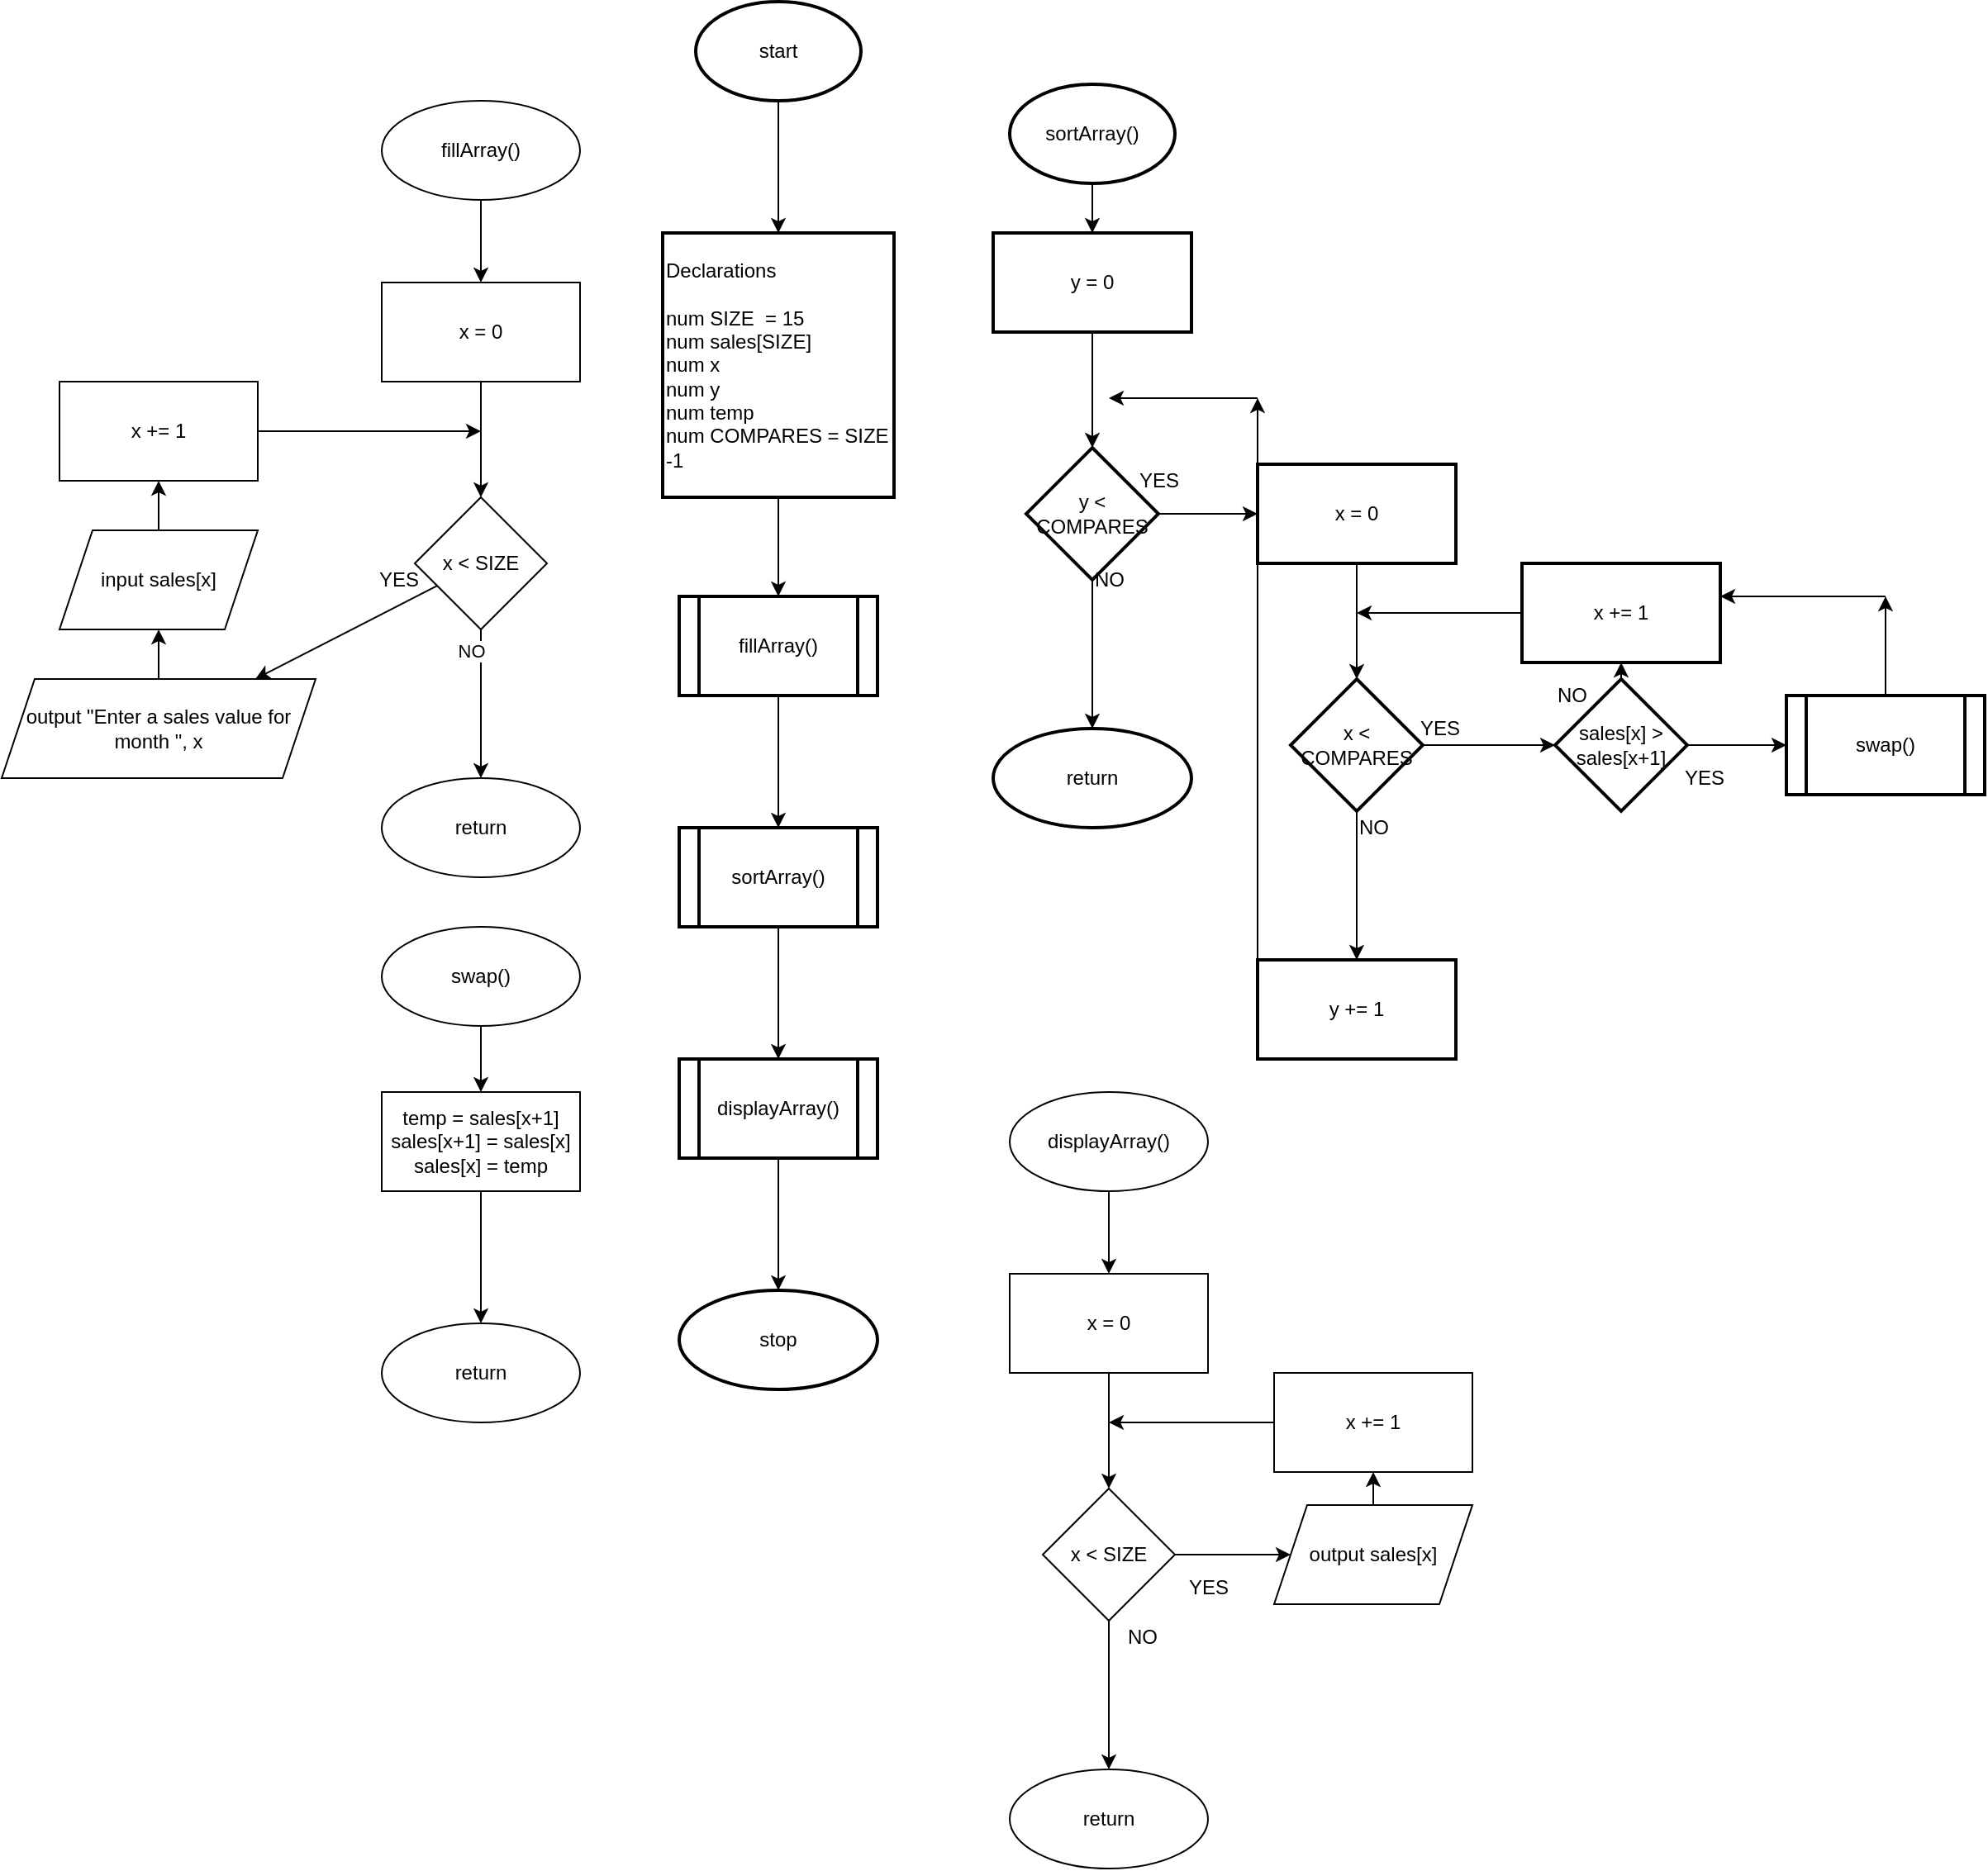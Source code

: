 <mxfile>
    <diagram id="ro3OKsfGsPwuqKpH7awN" name="Page-1">
        <mxGraphModel dx="1309" dy="658" grid="1" gridSize="10" guides="1" tooltips="1" connect="1" arrows="1" fold="1" page="1" pageScale="1" pageWidth="850" pageHeight="1100" math="0" shadow="0">
            <root>
                <mxCell id="0"/>
                <mxCell id="1" parent="0"/>
                <mxCell id="2" value="" style="edgeStyle=none;html=1;" edge="1" parent="1" source="3" target="5">
                    <mxGeometry relative="1" as="geometry"/>
                </mxCell>
                <mxCell id="3" value="start" style="strokeWidth=2;html=1;shape=mxgraph.flowchart.start_1;whiteSpace=wrap;" vertex="1" parent="1">
                    <mxGeometry x="240" y="20" width="100" height="60" as="geometry"/>
                </mxCell>
                <mxCell id="4" value="" style="edgeStyle=none;html=1;" edge="1" parent="1" source="5" target="7">
                    <mxGeometry relative="1" as="geometry"/>
                </mxCell>
                <mxCell id="5" value="Declarations&lt;br&gt;&lt;br&gt;num SIZE&amp;nbsp; = 15&lt;br&gt;num sales[SIZE]&lt;br&gt;num x&amp;nbsp;&lt;br&gt;num y&amp;nbsp;&lt;br&gt;num temp&lt;br&gt;num COMPARES = SIZE -1" style="whiteSpace=wrap;html=1;strokeWidth=2;align=left;" vertex="1" parent="1">
                    <mxGeometry x="220" y="160" width="140" height="160" as="geometry"/>
                </mxCell>
                <mxCell id="6" value="" style="edgeStyle=none;html=1;" edge="1" parent="1" source="7" target="9">
                    <mxGeometry relative="1" as="geometry"/>
                </mxCell>
                <mxCell id="7" value="fillArray()" style="shape=process;whiteSpace=wrap;html=1;backgroundOutline=1;align=center;strokeWidth=2;" vertex="1" parent="1">
                    <mxGeometry x="230" y="380" width="120" height="60" as="geometry"/>
                </mxCell>
                <mxCell id="8" value="" style="edgeStyle=none;html=1;" edge="1" parent="1" source="9" target="11">
                    <mxGeometry relative="1" as="geometry"/>
                </mxCell>
                <mxCell id="9" value="sortArray()" style="shape=process;whiteSpace=wrap;html=1;backgroundOutline=1;align=center;strokeWidth=2;" vertex="1" parent="1">
                    <mxGeometry x="230" y="520" width="120" height="60" as="geometry"/>
                </mxCell>
                <mxCell id="10" value="" style="edgeStyle=none;html=1;" edge="1" parent="1" source="11" target="12">
                    <mxGeometry relative="1" as="geometry"/>
                </mxCell>
                <mxCell id="11" value="displayArray()" style="shape=process;whiteSpace=wrap;html=1;backgroundOutline=1;align=center;strokeWidth=2;" vertex="1" parent="1">
                    <mxGeometry x="230" y="660" width="120" height="60" as="geometry"/>
                </mxCell>
                <mxCell id="12" value="stop" style="ellipse;whiteSpace=wrap;html=1;strokeWidth=2;" vertex="1" parent="1">
                    <mxGeometry x="230" y="800" width="120" height="60" as="geometry"/>
                </mxCell>
                <mxCell id="13" value="" style="edgeStyle=none;html=1;" edge="1" parent="1" source="14" target="16">
                    <mxGeometry relative="1" as="geometry"/>
                </mxCell>
                <mxCell id="14" value="fillArray()" style="ellipse;whiteSpace=wrap;html=1;" vertex="1" parent="1">
                    <mxGeometry x="50" y="80" width="120" height="60" as="geometry"/>
                </mxCell>
                <mxCell id="15" value="" style="edgeStyle=none;html=1;" edge="1" parent="1" source="16" target="20">
                    <mxGeometry relative="1" as="geometry"/>
                </mxCell>
                <mxCell id="16" value="x = 0" style="whiteSpace=wrap;html=1;" vertex="1" parent="1">
                    <mxGeometry x="50" y="190" width="120" height="60" as="geometry"/>
                </mxCell>
                <mxCell id="17" value="" style="edgeStyle=none;html=1;" edge="1" parent="1" source="20" target="21">
                    <mxGeometry relative="1" as="geometry"/>
                </mxCell>
                <mxCell id="18" value="NO" style="edgeLabel;html=1;align=center;verticalAlign=middle;resizable=0;points=[];" vertex="1" connectable="0" parent="17">
                    <mxGeometry x="-0.711" y="-6" relative="1" as="geometry">
                        <mxPoint as="offset"/>
                    </mxGeometry>
                </mxCell>
                <mxCell id="19" value="" style="edgeStyle=none;html=1;" edge="1" parent="1" source="20" target="23">
                    <mxGeometry relative="1" as="geometry"/>
                </mxCell>
                <mxCell id="20" value="x &amp;lt; SIZE" style="rhombus;whiteSpace=wrap;html=1;" vertex="1" parent="1">
                    <mxGeometry x="70" y="320" width="80" height="80" as="geometry"/>
                </mxCell>
                <mxCell id="21" value="return" style="ellipse;whiteSpace=wrap;html=1;" vertex="1" parent="1">
                    <mxGeometry x="50" y="490" width="120" height="60" as="geometry"/>
                </mxCell>
                <mxCell id="22" value="" style="edgeStyle=none;html=1;" edge="1" parent="1" source="23" target="25">
                    <mxGeometry relative="1" as="geometry"/>
                </mxCell>
                <mxCell id="23" value="output &quot;Enter a sales value for month &quot;, x" style="shape=parallelogram;perimeter=parallelogramPerimeter;whiteSpace=wrap;html=1;fixedSize=1;" vertex="1" parent="1">
                    <mxGeometry x="-180" y="430" width="190" height="60" as="geometry"/>
                </mxCell>
                <mxCell id="24" value="" style="edgeStyle=none;html=1;" edge="1" parent="1" source="25" target="27">
                    <mxGeometry relative="1" as="geometry"/>
                </mxCell>
                <mxCell id="25" value="input sales[x]" style="shape=parallelogram;perimeter=parallelogramPerimeter;whiteSpace=wrap;html=1;fixedSize=1;" vertex="1" parent="1">
                    <mxGeometry x="-145" y="340" width="120" height="60" as="geometry"/>
                </mxCell>
                <mxCell id="26" style="edgeStyle=none;html=1;exitX=1;exitY=0.5;exitDx=0;exitDy=0;" edge="1" parent="1" source="27">
                    <mxGeometry relative="1" as="geometry">
                        <mxPoint x="110" y="280" as="targetPoint"/>
                    </mxGeometry>
                </mxCell>
                <mxCell id="27" value="x += 1" style="whiteSpace=wrap;html=1;" vertex="1" parent="1">
                    <mxGeometry x="-145" y="250" width="120" height="60" as="geometry"/>
                </mxCell>
                <mxCell id="28" value="YES" style="text;html=1;align=center;verticalAlign=middle;resizable=0;points=[];autosize=1;strokeColor=none;fillColor=none;" vertex="1" parent="1">
                    <mxGeometry x="40" y="360" width="40" height="20" as="geometry"/>
                </mxCell>
                <mxCell id="29" value="" style="edgeStyle=none;html=1;" edge="1" parent="1" source="30" target="32">
                    <mxGeometry relative="1" as="geometry"/>
                </mxCell>
                <mxCell id="30" value="sortArray()" style="strokeWidth=2;html=1;shape=mxgraph.flowchart.start_1;whiteSpace=wrap;" vertex="1" parent="1">
                    <mxGeometry x="430" y="70" width="100" height="60" as="geometry"/>
                </mxCell>
                <mxCell id="31" value="" style="edgeStyle=none;html=1;" edge="1" parent="1" source="32" target="35">
                    <mxGeometry relative="1" as="geometry"/>
                </mxCell>
                <mxCell id="32" value="y = 0" style="whiteSpace=wrap;html=1;strokeWidth=2;" vertex="1" parent="1">
                    <mxGeometry x="420" y="160" width="120" height="60" as="geometry"/>
                </mxCell>
                <mxCell id="33" value="" style="edgeStyle=none;html=1;" edge="1" parent="1" source="35" target="36">
                    <mxGeometry relative="1" as="geometry"/>
                </mxCell>
                <mxCell id="34" value="" style="edgeStyle=none;html=1;" edge="1" parent="1" source="35" target="39">
                    <mxGeometry relative="1" as="geometry"/>
                </mxCell>
                <mxCell id="35" value="y &amp;lt; COMPARES" style="rhombus;whiteSpace=wrap;html=1;strokeWidth=2;" vertex="1" parent="1">
                    <mxGeometry x="440" y="290" width="80" height="80" as="geometry"/>
                </mxCell>
                <mxCell id="36" value="return" style="ellipse;whiteSpace=wrap;html=1;strokeWidth=2;" vertex="1" parent="1">
                    <mxGeometry x="420" y="460" width="120" height="60" as="geometry"/>
                </mxCell>
                <mxCell id="37" value="NO" style="text;html=1;align=center;verticalAlign=middle;resizable=0;points=[];autosize=1;strokeColor=none;fillColor=none;" vertex="1" parent="1">
                    <mxGeometry x="475" y="360" width="30" height="20" as="geometry"/>
                </mxCell>
                <mxCell id="38" value="" style="edgeStyle=none;html=1;" edge="1" parent="1" source="39" target="43">
                    <mxGeometry relative="1" as="geometry"/>
                </mxCell>
                <mxCell id="39" value="x = 0" style="whiteSpace=wrap;html=1;strokeWidth=2;" vertex="1" parent="1">
                    <mxGeometry x="580" y="300" width="120" height="60" as="geometry"/>
                </mxCell>
                <mxCell id="40" value="YES" style="text;html=1;align=center;verticalAlign=middle;resizable=0;points=[];autosize=1;strokeColor=none;fillColor=none;" vertex="1" parent="1">
                    <mxGeometry x="500" y="300" width="40" height="20" as="geometry"/>
                </mxCell>
                <mxCell id="41" value="" style="edgeStyle=none;html=1;" edge="1" parent="1" source="43" target="45">
                    <mxGeometry relative="1" as="geometry"/>
                </mxCell>
                <mxCell id="42" value="" style="edgeStyle=none;html=1;" edge="1" parent="1" source="43" target="50">
                    <mxGeometry relative="1" as="geometry"/>
                </mxCell>
                <mxCell id="43" value="x &amp;lt; COMPARES" style="rhombus;whiteSpace=wrap;html=1;strokeWidth=2;" vertex="1" parent="1">
                    <mxGeometry x="600" y="430" width="80" height="80" as="geometry"/>
                </mxCell>
                <mxCell id="44" style="edgeStyle=none;html=1;exitX=0;exitY=0;exitDx=0;exitDy=0;" edge="1" parent="1" source="45">
                    <mxGeometry relative="1" as="geometry">
                        <mxPoint x="580" y="260" as="targetPoint"/>
                    </mxGeometry>
                </mxCell>
                <mxCell id="45" value="y += 1" style="whiteSpace=wrap;html=1;strokeWidth=2;" vertex="1" parent="1">
                    <mxGeometry x="580" y="600" width="120" height="60" as="geometry"/>
                </mxCell>
                <mxCell id="46" value="" style="endArrow=classic;html=1;" edge="1" parent="1">
                    <mxGeometry width="50" height="50" relative="1" as="geometry">
                        <mxPoint x="580" y="260" as="sourcePoint"/>
                        <mxPoint x="490" y="260" as="targetPoint"/>
                    </mxGeometry>
                </mxCell>
                <mxCell id="47" value="NO" style="text;html=1;align=center;verticalAlign=middle;resizable=0;points=[];autosize=1;strokeColor=none;fillColor=none;" vertex="1" parent="1">
                    <mxGeometry x="635" y="510" width="30" height="20" as="geometry"/>
                </mxCell>
                <mxCell id="48" value="" style="edgeStyle=none;html=1;" edge="1" parent="1" source="50" target="53">
                    <mxGeometry relative="1" as="geometry"/>
                </mxCell>
                <mxCell id="49" value="" style="edgeStyle=none;html=1;" edge="1" parent="1" source="50" target="55">
                    <mxGeometry relative="1" as="geometry"/>
                </mxCell>
                <mxCell id="50" value="sales[x] &amp;gt; sales[x+1]" style="rhombus;whiteSpace=wrap;html=1;strokeWidth=2;" vertex="1" parent="1">
                    <mxGeometry x="760" y="430" width="80" height="80" as="geometry"/>
                </mxCell>
                <mxCell id="51" value="YES" style="text;html=1;align=center;verticalAlign=middle;resizable=0;points=[];autosize=1;strokeColor=none;fillColor=none;" vertex="1" parent="1">
                    <mxGeometry x="670" y="450" width="40" height="20" as="geometry"/>
                </mxCell>
                <mxCell id="52" style="edgeStyle=none;html=1;exitX=0.5;exitY=0;exitDx=0;exitDy=0;" edge="1" parent="1" source="53">
                    <mxGeometry relative="1" as="geometry">
                        <mxPoint x="960" y="380" as="targetPoint"/>
                    </mxGeometry>
                </mxCell>
                <mxCell id="53" value="swap()" style="shape=process;whiteSpace=wrap;html=1;backgroundOutline=1;strokeWidth=2;" vertex="1" parent="1">
                    <mxGeometry x="900" y="440" width="120" height="60" as="geometry"/>
                </mxCell>
                <mxCell id="54" style="edgeStyle=none;html=1;exitX=0;exitY=0.5;exitDx=0;exitDy=0;" edge="1" parent="1" source="55">
                    <mxGeometry relative="1" as="geometry">
                        <mxPoint x="640" y="390" as="targetPoint"/>
                    </mxGeometry>
                </mxCell>
                <mxCell id="55" value="x += 1" style="whiteSpace=wrap;html=1;strokeWidth=2;" vertex="1" parent="1">
                    <mxGeometry x="740" y="360" width="120" height="60" as="geometry"/>
                </mxCell>
                <mxCell id="56" value="NO" style="text;html=1;align=center;verticalAlign=middle;resizable=0;points=[];autosize=1;strokeColor=none;fillColor=none;" vertex="1" parent="1">
                    <mxGeometry x="755" y="430" width="30" height="20" as="geometry"/>
                </mxCell>
                <mxCell id="57" value="YES" style="text;html=1;align=center;verticalAlign=middle;resizable=0;points=[];autosize=1;strokeColor=none;fillColor=none;" vertex="1" parent="1">
                    <mxGeometry x="830" y="480" width="40" height="20" as="geometry"/>
                </mxCell>
                <mxCell id="58" value="" style="endArrow=classic;html=1;" edge="1" parent="1">
                    <mxGeometry width="50" height="50" relative="1" as="geometry">
                        <mxPoint x="960" y="380" as="sourcePoint"/>
                        <mxPoint x="860" y="380" as="targetPoint"/>
                    </mxGeometry>
                </mxCell>
                <mxCell id="59" value="" style="edgeStyle=none;html=1;" edge="1" parent="1" source="60" target="62">
                    <mxGeometry relative="1" as="geometry"/>
                </mxCell>
                <mxCell id="60" value="displayArray()" style="ellipse;whiteSpace=wrap;html=1;" vertex="1" parent="1">
                    <mxGeometry x="430" y="680" width="120" height="60" as="geometry"/>
                </mxCell>
                <mxCell id="61" value="" style="edgeStyle=none;html=1;" edge="1" parent="1" source="62" target="65">
                    <mxGeometry relative="1" as="geometry"/>
                </mxCell>
                <mxCell id="62" value="x = 0" style="whiteSpace=wrap;html=1;" vertex="1" parent="1">
                    <mxGeometry x="430" y="790" width="120" height="60" as="geometry"/>
                </mxCell>
                <mxCell id="63" value="" style="edgeStyle=none;html=1;" edge="1" parent="1" source="65" target="66">
                    <mxGeometry relative="1" as="geometry"/>
                </mxCell>
                <mxCell id="64" value="" style="edgeStyle=none;html=1;" edge="1" parent="1" source="65" target="69">
                    <mxGeometry relative="1" as="geometry"/>
                </mxCell>
                <mxCell id="65" value="x &amp;lt; SIZE" style="rhombus;whiteSpace=wrap;html=1;" vertex="1" parent="1">
                    <mxGeometry x="450" y="920" width="80" height="80" as="geometry"/>
                </mxCell>
                <mxCell id="66" value="return" style="ellipse;whiteSpace=wrap;html=1;" vertex="1" parent="1">
                    <mxGeometry x="430" y="1090" width="120" height="60" as="geometry"/>
                </mxCell>
                <mxCell id="67" value="NO" style="text;html=1;align=center;verticalAlign=middle;resizable=0;points=[];autosize=1;strokeColor=none;fillColor=none;" vertex="1" parent="1">
                    <mxGeometry x="495" y="1000" width="30" height="20" as="geometry"/>
                </mxCell>
                <mxCell id="68" value="" style="edgeStyle=none;html=1;" edge="1" parent="1" source="69" target="71">
                    <mxGeometry relative="1" as="geometry"/>
                </mxCell>
                <mxCell id="69" value="output sales[x]" style="shape=parallelogram;perimeter=parallelogramPerimeter;whiteSpace=wrap;html=1;fixedSize=1;" vertex="1" parent="1">
                    <mxGeometry x="590" y="930" width="120" height="60" as="geometry"/>
                </mxCell>
                <mxCell id="70" style="edgeStyle=none;html=1;exitX=0;exitY=0.5;exitDx=0;exitDy=0;" edge="1" parent="1" source="71">
                    <mxGeometry relative="1" as="geometry">
                        <mxPoint x="490" y="880" as="targetPoint"/>
                    </mxGeometry>
                </mxCell>
                <mxCell id="71" value="x += 1" style="whiteSpace=wrap;html=1;" vertex="1" parent="1">
                    <mxGeometry x="590" y="850" width="120" height="60" as="geometry"/>
                </mxCell>
                <mxCell id="72" value="YES" style="text;html=1;align=center;verticalAlign=middle;resizable=0;points=[];autosize=1;strokeColor=none;fillColor=none;" vertex="1" parent="1">
                    <mxGeometry x="530" y="970" width="40" height="20" as="geometry"/>
                </mxCell>
                <mxCell id="73" value="" style="edgeStyle=none;html=1;" edge="1" parent="1" source="74" target="76">
                    <mxGeometry relative="1" as="geometry"/>
                </mxCell>
                <mxCell id="74" value="swap()" style="ellipse;whiteSpace=wrap;html=1;" vertex="1" parent="1">
                    <mxGeometry x="50" y="580" width="120" height="60" as="geometry"/>
                </mxCell>
                <mxCell id="75" value="" style="edgeStyle=none;html=1;" edge="1" parent="1" source="76" target="77">
                    <mxGeometry relative="1" as="geometry"/>
                </mxCell>
                <mxCell id="76" value="temp = sales[x+1]&lt;br&gt;sales[x+1] = sales[x]&lt;br&gt;sales[x] = temp" style="whiteSpace=wrap;html=1;" vertex="1" parent="1">
                    <mxGeometry x="50" y="680" width="120" height="60" as="geometry"/>
                </mxCell>
                <mxCell id="77" value="return" style="ellipse;whiteSpace=wrap;html=1;" vertex="1" parent="1">
                    <mxGeometry x="50" y="820" width="120" height="60" as="geometry"/>
                </mxCell>
            </root>
        </mxGraphModel>
    </diagram>
</mxfile>